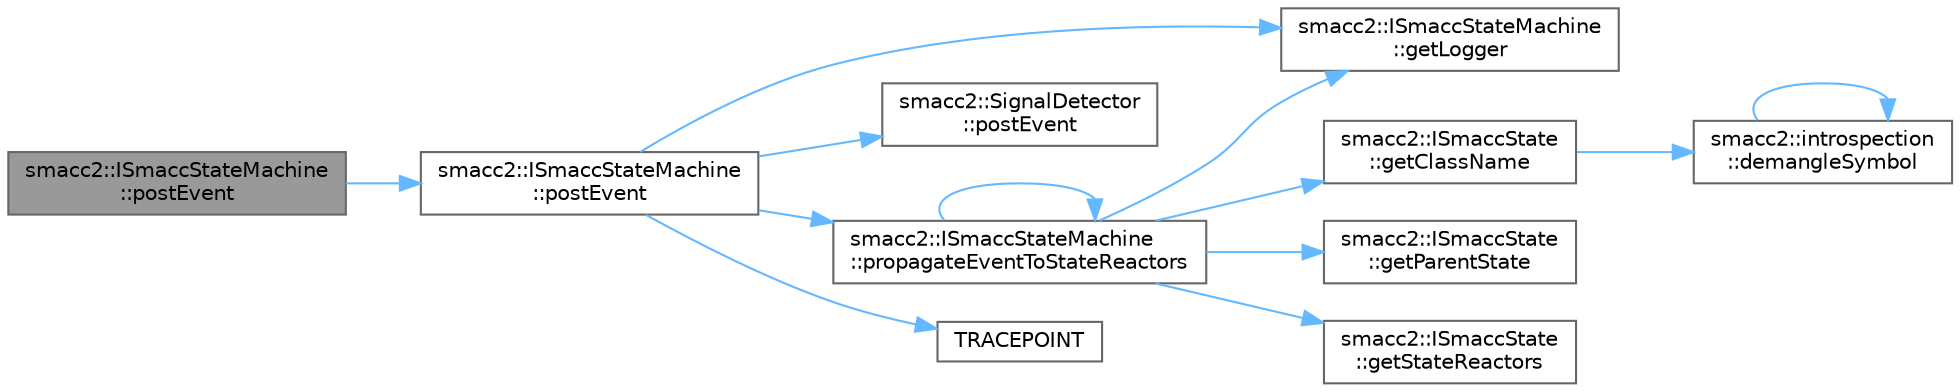 digraph "smacc2::ISmaccStateMachine::postEvent"
{
 // LATEX_PDF_SIZE
  bgcolor="transparent";
  edge [fontname=Helvetica,fontsize=10,labelfontname=Helvetica,labelfontsize=10];
  node [fontname=Helvetica,fontsize=10,shape=box,height=0.2,width=0.4];
  rankdir="LR";
  Node1 [label="smacc2::ISmaccStateMachine\l::postEvent",height=0.2,width=0.4,color="gray40", fillcolor="grey60", style="filled", fontcolor="black",tooltip=" "];
  Node1 -> Node2 [color="steelblue1",style="solid"];
  Node2 [label="smacc2::ISmaccStateMachine\l::postEvent",height=0.2,width=0.4,color="grey40", fillcolor="white", style="filled",URL="$classsmacc2_1_1ISmaccStateMachine.html#aec0535bd51c1343b5465fc4d5755ae3c",tooltip=" "];
  Node2 -> Node3 [color="steelblue1",style="solid"];
  Node3 [label="smacc2::ISmaccStateMachine\l::getLogger",height=0.2,width=0.4,color="grey40", fillcolor="white", style="filled",URL="$classsmacc2_1_1ISmaccStateMachine.html#acc4b310700e4256383d28f56217c3ce1",tooltip=" "];
  Node2 -> Node4 [color="steelblue1",style="solid"];
  Node4 [label="smacc2::SignalDetector\l::postEvent",height=0.2,width=0.4,color="grey40", fillcolor="white", style="filled",URL="$classsmacc2_1_1SignalDetector.html#a55b22524dba6a544cf35604b7feac20c",tooltip=" "];
  Node2 -> Node5 [color="steelblue1",style="solid"];
  Node5 [label="smacc2::ISmaccStateMachine\l::propagateEventToStateReactors",height=0.2,width=0.4,color="grey40", fillcolor="white", style="filled",URL="$classsmacc2_1_1ISmaccStateMachine.html#a8273f9d1364a6e59ef5da7032d34f8da",tooltip=" "];
  Node5 -> Node6 [color="steelblue1",style="solid"];
  Node6 [label="smacc2::ISmaccState\l::getClassName",height=0.2,width=0.4,color="grey40", fillcolor="white", style="filled",URL="$classsmacc2_1_1ISmaccState.html#a5a3be081c0b0da5fd9b918bc52aba0d7",tooltip=" "];
  Node6 -> Node7 [color="steelblue1",style="solid"];
  Node7 [label="smacc2::introspection\l::demangleSymbol",height=0.2,width=0.4,color="grey40", fillcolor="white", style="filled",URL="$namespacesmacc2_1_1introspection.html#aba19132e50f25adee919c2504ae6a3a2",tooltip=" "];
  Node7 -> Node7 [color="steelblue1",style="solid"];
  Node5 -> Node3 [color="steelblue1",style="solid"];
  Node5 -> Node8 [color="steelblue1",style="solid"];
  Node8 [label="smacc2::ISmaccState\l::getParentState",height=0.2,width=0.4,color="grey40", fillcolor="white", style="filled",URL="$classsmacc2_1_1ISmaccState.html#a2fd9ee3739fcffe568eba27474fa7ded",tooltip=" "];
  Node5 -> Node9 [color="steelblue1",style="solid"];
  Node9 [label="smacc2::ISmaccState\l::getStateReactors",height=0.2,width=0.4,color="grey40", fillcolor="white", style="filled",URL="$classsmacc2_1_1ISmaccState.html#a7831b97a7a61146977dad18c9891aa79",tooltip=" "];
  Node5 -> Node5 [color="steelblue1",style="solid"];
  Node2 -> Node10 [color="steelblue1",style="solid"];
  Node10 [label="TRACEPOINT",height=0.2,width=0.4,color="grey40", fillcolor="white", style="filled",URL="$smacc__tracing_8cpp.html#a99b909db1e382a9b899ec134046d0213",tooltip=" "];
}
